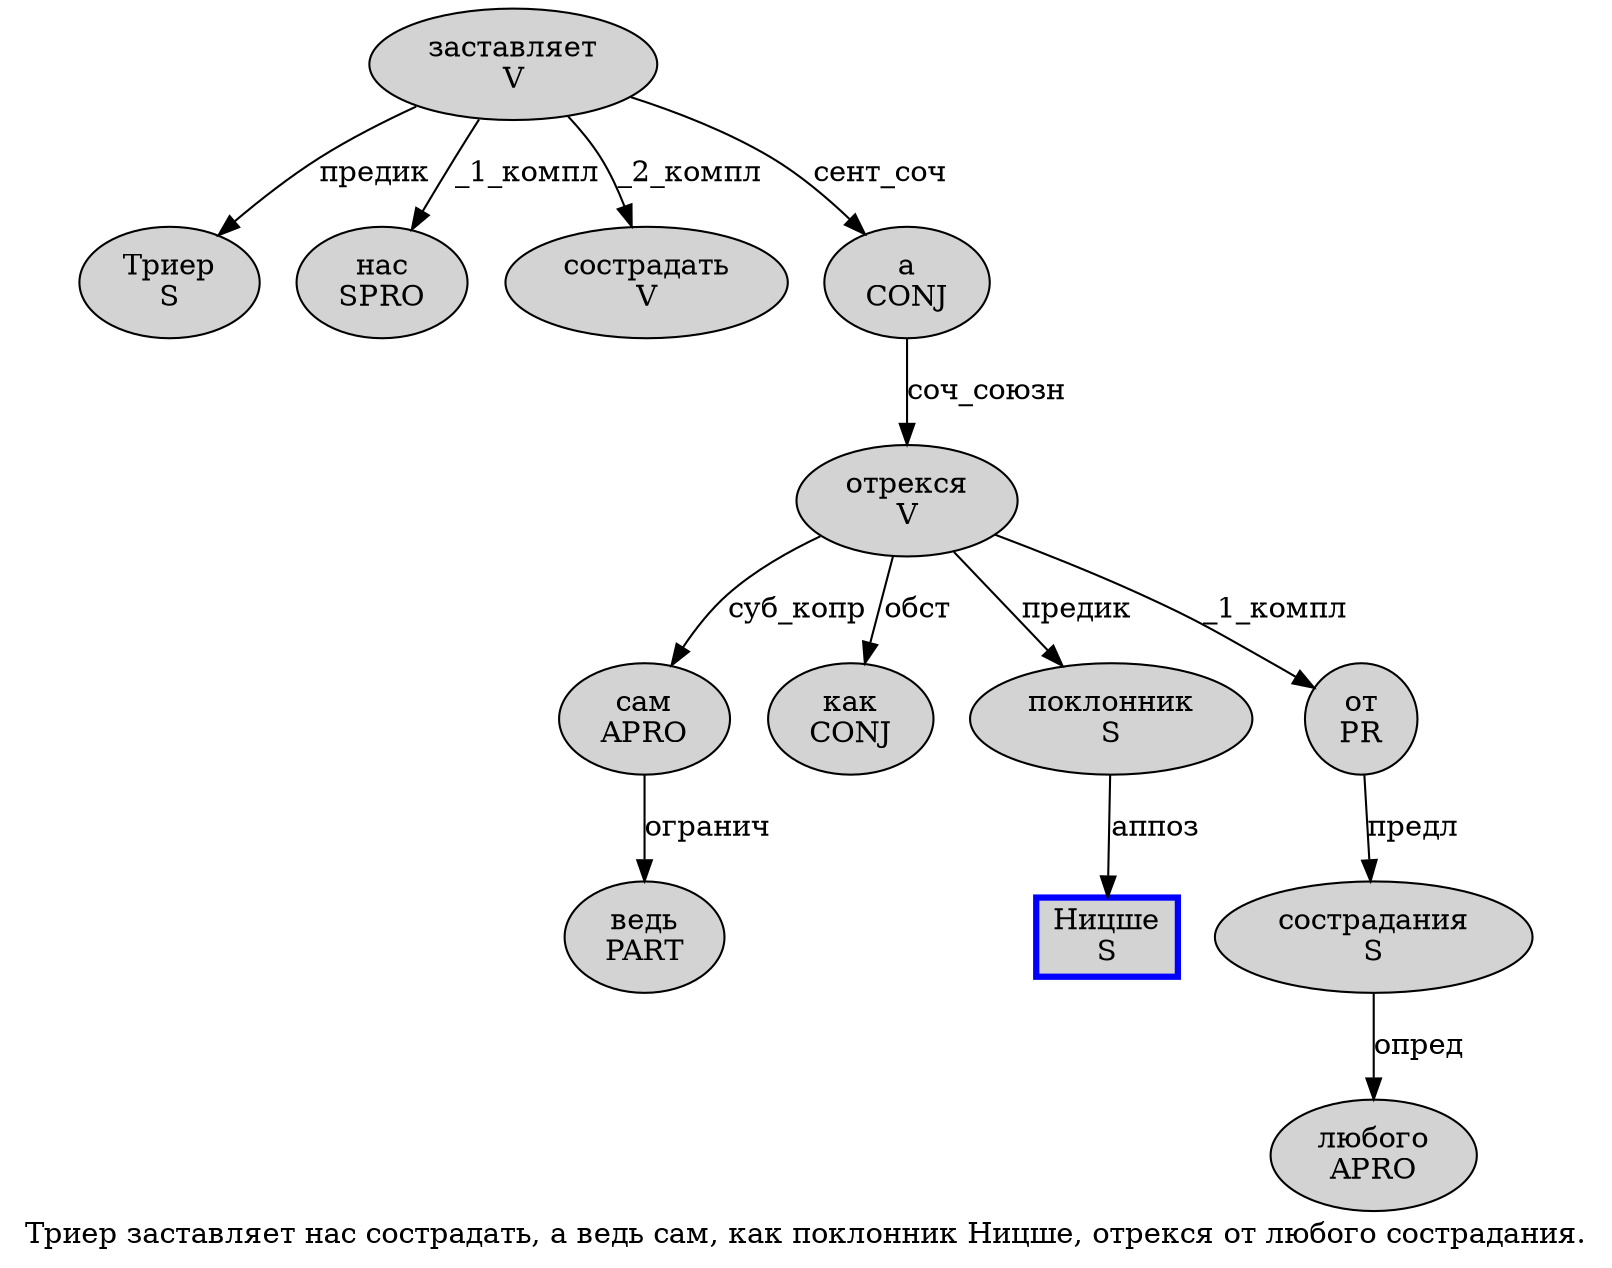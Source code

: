 digraph SENTENCE_614 {
	graph [label="Триер заставляет нас сострадать, а ведь сам, как поклонник Ницше, отрекся от любого сострадания."]
	node [style=filled]
		0 [label="Триер
S" color="" fillcolor=lightgray penwidth=1 shape=ellipse]
		1 [label="заставляет
V" color="" fillcolor=lightgray penwidth=1 shape=ellipse]
		2 [label="нас
SPRO" color="" fillcolor=lightgray penwidth=1 shape=ellipse]
		3 [label="сострадать
V" color="" fillcolor=lightgray penwidth=1 shape=ellipse]
		5 [label="а
CONJ" color="" fillcolor=lightgray penwidth=1 shape=ellipse]
		6 [label="ведь
PART" color="" fillcolor=lightgray penwidth=1 shape=ellipse]
		7 [label="сам
APRO" color="" fillcolor=lightgray penwidth=1 shape=ellipse]
		9 [label="как
CONJ" color="" fillcolor=lightgray penwidth=1 shape=ellipse]
		10 [label="поклонник
S" color="" fillcolor=lightgray penwidth=1 shape=ellipse]
		11 [label="Ницше
S" color=blue fillcolor=lightgray penwidth=3 shape=box]
		13 [label="отрекся
V" color="" fillcolor=lightgray penwidth=1 shape=ellipse]
		14 [label="от
PR" color="" fillcolor=lightgray penwidth=1 shape=ellipse]
		15 [label="любого
APRO" color="" fillcolor=lightgray penwidth=1 shape=ellipse]
		16 [label="сострадания
S" color="" fillcolor=lightgray penwidth=1 shape=ellipse]
			14 -> 16 [label="предл"]
			7 -> 6 [label="огранич"]
			5 -> 13 [label="соч_союзн"]
			16 -> 15 [label="опред"]
			13 -> 7 [label="суб_копр"]
			13 -> 9 [label="обст"]
			13 -> 10 [label="предик"]
			13 -> 14 [label="_1_компл"]
			1 -> 0 [label="предик"]
			1 -> 2 [label="_1_компл"]
			1 -> 3 [label="_2_компл"]
			1 -> 5 [label="сент_соч"]
			10 -> 11 [label="аппоз"]
}